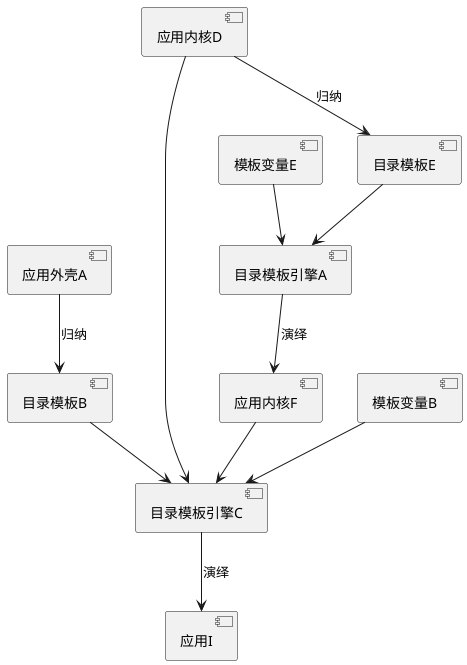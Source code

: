 @startuml
top to bottom direction
'left to right direction

[应用外壳A]-->[目录模板B]: 归纳
[应用内核D]-->[目录模板E]: 归纳
[目录模板E]-->[目录模板引擎A]
[模板变量E]-->[目录模板引擎A]
[目录模板引擎A]-->[应用内核F]: 演绎

[目录模板B]-->[目录模板引擎C]
[模板变量B]-->[目录模板引擎C]
[应用内核F]-->[目录模板引擎C]
[应用内核D]-->[目录模板引擎C]
[目录模板引擎C]-->[应用I]: 演绎

'note top of 应用外壳A: 例如：Spring WebMVC
'note right of 应用内核D: 例如：配置模块
'note left of 目录模板A: 一个应用内核类目录模模板
'note top of 目录模板F: 一个应用外壳类目录模模板
@enduml
